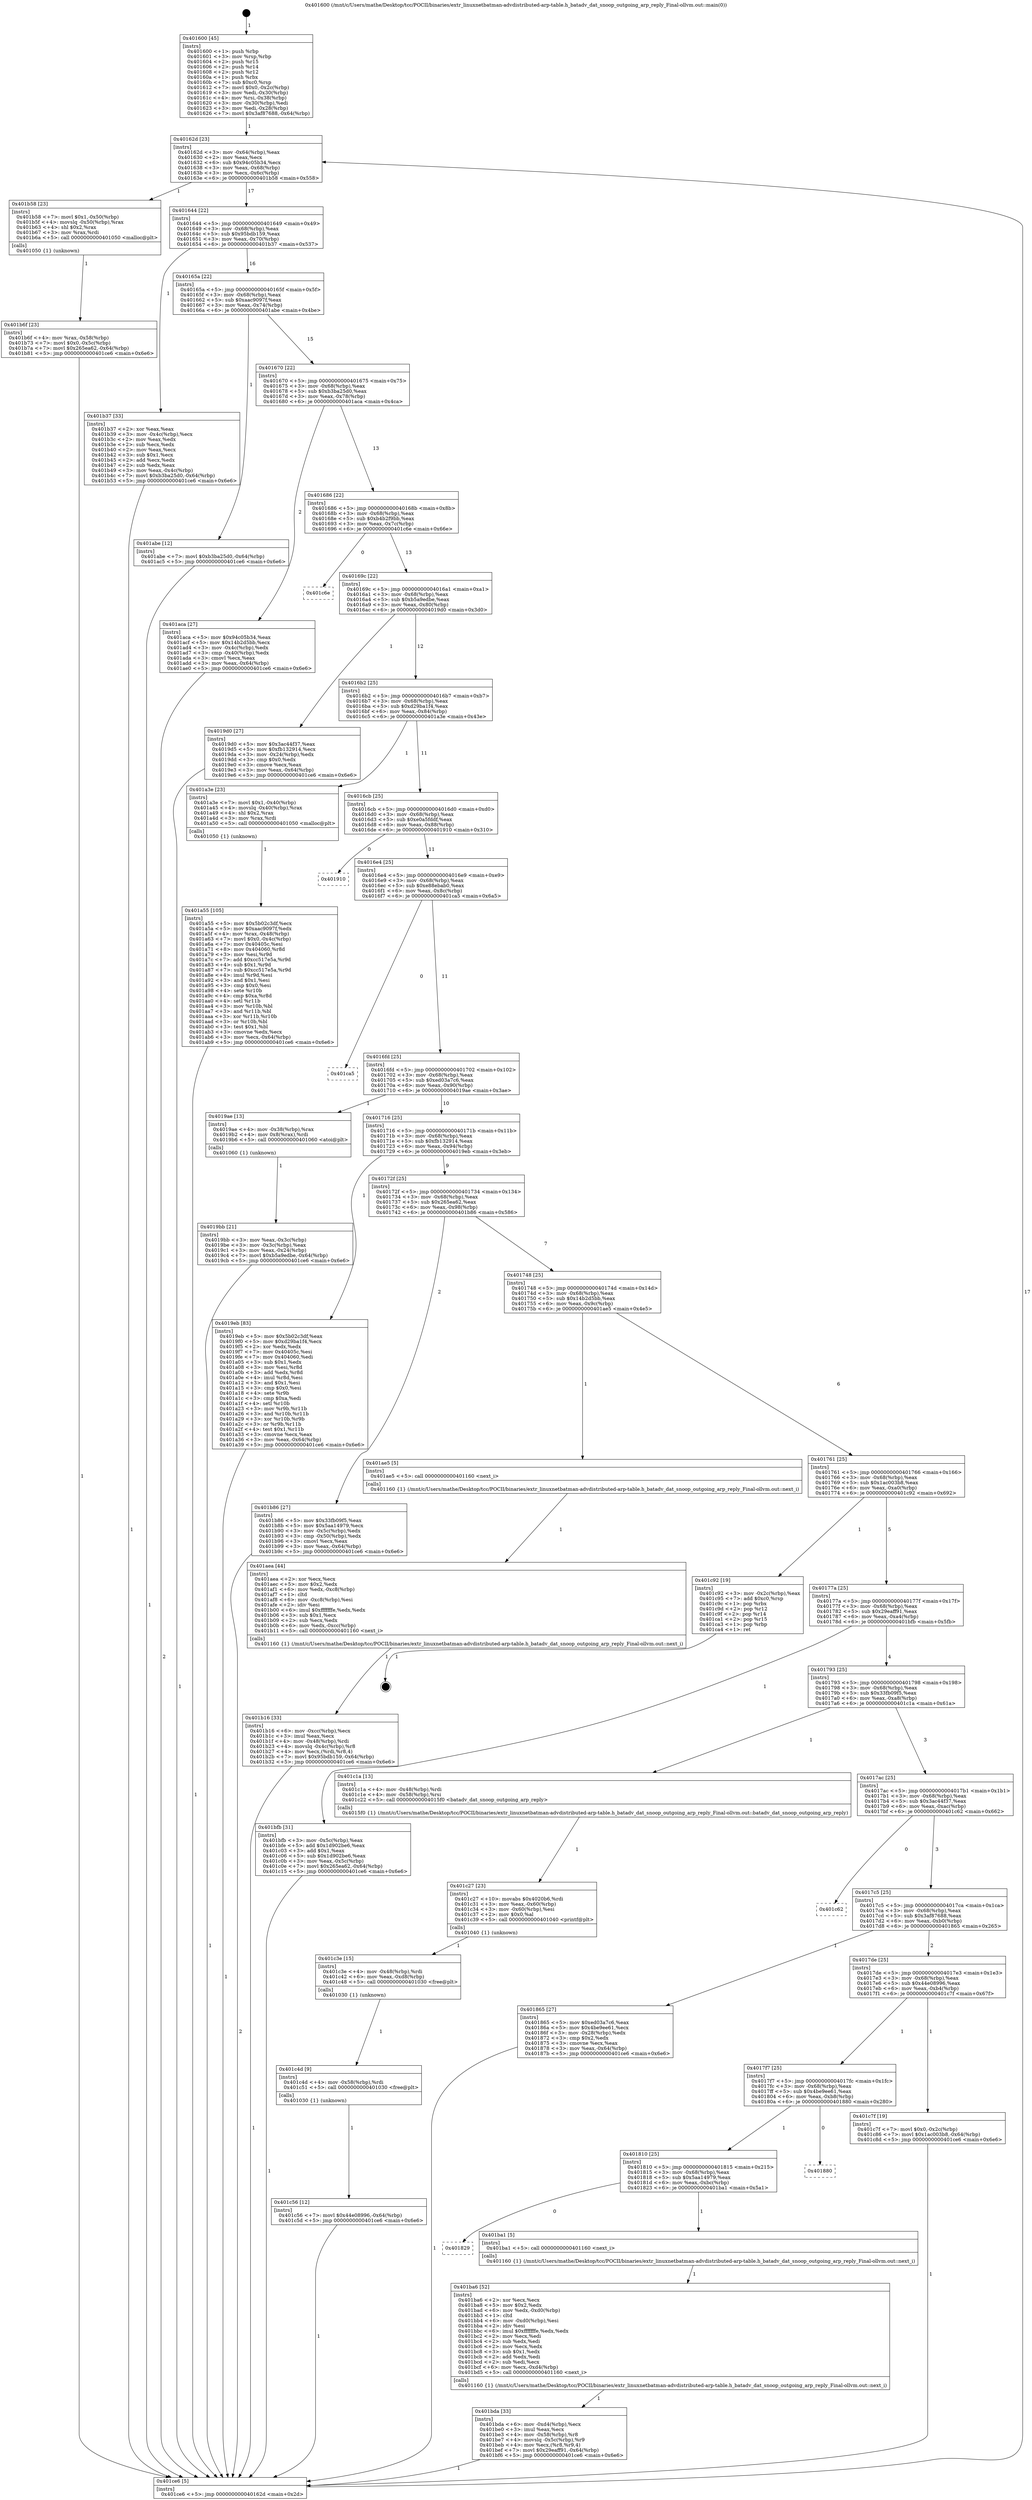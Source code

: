 digraph "0x401600" {
  label = "0x401600 (/mnt/c/Users/mathe/Desktop/tcc/POCII/binaries/extr_linuxnetbatman-advdistributed-arp-table.h_batadv_dat_snoop_outgoing_arp_reply_Final-ollvm.out::main(0))"
  labelloc = "t"
  node[shape=record]

  Entry [label="",width=0.3,height=0.3,shape=circle,fillcolor=black,style=filled]
  "0x40162d" [label="{
     0x40162d [23]\l
     | [instrs]\l
     &nbsp;&nbsp;0x40162d \<+3\>: mov -0x64(%rbp),%eax\l
     &nbsp;&nbsp;0x401630 \<+2\>: mov %eax,%ecx\l
     &nbsp;&nbsp;0x401632 \<+6\>: sub $0x94c05b34,%ecx\l
     &nbsp;&nbsp;0x401638 \<+3\>: mov %eax,-0x68(%rbp)\l
     &nbsp;&nbsp;0x40163b \<+3\>: mov %ecx,-0x6c(%rbp)\l
     &nbsp;&nbsp;0x40163e \<+6\>: je 0000000000401b58 \<main+0x558\>\l
  }"]
  "0x401b58" [label="{
     0x401b58 [23]\l
     | [instrs]\l
     &nbsp;&nbsp;0x401b58 \<+7\>: movl $0x1,-0x50(%rbp)\l
     &nbsp;&nbsp;0x401b5f \<+4\>: movslq -0x50(%rbp),%rax\l
     &nbsp;&nbsp;0x401b63 \<+4\>: shl $0x2,%rax\l
     &nbsp;&nbsp;0x401b67 \<+3\>: mov %rax,%rdi\l
     &nbsp;&nbsp;0x401b6a \<+5\>: call 0000000000401050 \<malloc@plt\>\l
     | [calls]\l
     &nbsp;&nbsp;0x401050 \{1\} (unknown)\l
  }"]
  "0x401644" [label="{
     0x401644 [22]\l
     | [instrs]\l
     &nbsp;&nbsp;0x401644 \<+5\>: jmp 0000000000401649 \<main+0x49\>\l
     &nbsp;&nbsp;0x401649 \<+3\>: mov -0x68(%rbp),%eax\l
     &nbsp;&nbsp;0x40164c \<+5\>: sub $0x95bdb159,%eax\l
     &nbsp;&nbsp;0x401651 \<+3\>: mov %eax,-0x70(%rbp)\l
     &nbsp;&nbsp;0x401654 \<+6\>: je 0000000000401b37 \<main+0x537\>\l
  }"]
  Exit [label="",width=0.3,height=0.3,shape=circle,fillcolor=black,style=filled,peripheries=2]
  "0x401b37" [label="{
     0x401b37 [33]\l
     | [instrs]\l
     &nbsp;&nbsp;0x401b37 \<+2\>: xor %eax,%eax\l
     &nbsp;&nbsp;0x401b39 \<+3\>: mov -0x4c(%rbp),%ecx\l
     &nbsp;&nbsp;0x401b3c \<+2\>: mov %eax,%edx\l
     &nbsp;&nbsp;0x401b3e \<+2\>: sub %ecx,%edx\l
     &nbsp;&nbsp;0x401b40 \<+2\>: mov %eax,%ecx\l
     &nbsp;&nbsp;0x401b42 \<+3\>: sub $0x1,%ecx\l
     &nbsp;&nbsp;0x401b45 \<+2\>: add %ecx,%edx\l
     &nbsp;&nbsp;0x401b47 \<+2\>: sub %edx,%eax\l
     &nbsp;&nbsp;0x401b49 \<+3\>: mov %eax,-0x4c(%rbp)\l
     &nbsp;&nbsp;0x401b4c \<+7\>: movl $0xb3ba25d0,-0x64(%rbp)\l
     &nbsp;&nbsp;0x401b53 \<+5\>: jmp 0000000000401ce6 \<main+0x6e6\>\l
  }"]
  "0x40165a" [label="{
     0x40165a [22]\l
     | [instrs]\l
     &nbsp;&nbsp;0x40165a \<+5\>: jmp 000000000040165f \<main+0x5f\>\l
     &nbsp;&nbsp;0x40165f \<+3\>: mov -0x68(%rbp),%eax\l
     &nbsp;&nbsp;0x401662 \<+5\>: sub $0xaac9097f,%eax\l
     &nbsp;&nbsp;0x401667 \<+3\>: mov %eax,-0x74(%rbp)\l
     &nbsp;&nbsp;0x40166a \<+6\>: je 0000000000401abe \<main+0x4be\>\l
  }"]
  "0x401c56" [label="{
     0x401c56 [12]\l
     | [instrs]\l
     &nbsp;&nbsp;0x401c56 \<+7\>: movl $0x44e08996,-0x64(%rbp)\l
     &nbsp;&nbsp;0x401c5d \<+5\>: jmp 0000000000401ce6 \<main+0x6e6\>\l
  }"]
  "0x401abe" [label="{
     0x401abe [12]\l
     | [instrs]\l
     &nbsp;&nbsp;0x401abe \<+7\>: movl $0xb3ba25d0,-0x64(%rbp)\l
     &nbsp;&nbsp;0x401ac5 \<+5\>: jmp 0000000000401ce6 \<main+0x6e6\>\l
  }"]
  "0x401670" [label="{
     0x401670 [22]\l
     | [instrs]\l
     &nbsp;&nbsp;0x401670 \<+5\>: jmp 0000000000401675 \<main+0x75\>\l
     &nbsp;&nbsp;0x401675 \<+3\>: mov -0x68(%rbp),%eax\l
     &nbsp;&nbsp;0x401678 \<+5\>: sub $0xb3ba25d0,%eax\l
     &nbsp;&nbsp;0x40167d \<+3\>: mov %eax,-0x78(%rbp)\l
     &nbsp;&nbsp;0x401680 \<+6\>: je 0000000000401aca \<main+0x4ca\>\l
  }"]
  "0x401c4d" [label="{
     0x401c4d [9]\l
     | [instrs]\l
     &nbsp;&nbsp;0x401c4d \<+4\>: mov -0x58(%rbp),%rdi\l
     &nbsp;&nbsp;0x401c51 \<+5\>: call 0000000000401030 \<free@plt\>\l
     | [calls]\l
     &nbsp;&nbsp;0x401030 \{1\} (unknown)\l
  }"]
  "0x401aca" [label="{
     0x401aca [27]\l
     | [instrs]\l
     &nbsp;&nbsp;0x401aca \<+5\>: mov $0x94c05b34,%eax\l
     &nbsp;&nbsp;0x401acf \<+5\>: mov $0x14b2d5bb,%ecx\l
     &nbsp;&nbsp;0x401ad4 \<+3\>: mov -0x4c(%rbp),%edx\l
     &nbsp;&nbsp;0x401ad7 \<+3\>: cmp -0x40(%rbp),%edx\l
     &nbsp;&nbsp;0x401ada \<+3\>: cmovl %ecx,%eax\l
     &nbsp;&nbsp;0x401add \<+3\>: mov %eax,-0x64(%rbp)\l
     &nbsp;&nbsp;0x401ae0 \<+5\>: jmp 0000000000401ce6 \<main+0x6e6\>\l
  }"]
  "0x401686" [label="{
     0x401686 [22]\l
     | [instrs]\l
     &nbsp;&nbsp;0x401686 \<+5\>: jmp 000000000040168b \<main+0x8b\>\l
     &nbsp;&nbsp;0x40168b \<+3\>: mov -0x68(%rbp),%eax\l
     &nbsp;&nbsp;0x40168e \<+5\>: sub $0xb4b2f9bb,%eax\l
     &nbsp;&nbsp;0x401693 \<+3\>: mov %eax,-0x7c(%rbp)\l
     &nbsp;&nbsp;0x401696 \<+6\>: je 0000000000401c6e \<main+0x66e\>\l
  }"]
  "0x401c3e" [label="{
     0x401c3e [15]\l
     | [instrs]\l
     &nbsp;&nbsp;0x401c3e \<+4\>: mov -0x48(%rbp),%rdi\l
     &nbsp;&nbsp;0x401c42 \<+6\>: mov %eax,-0xd8(%rbp)\l
     &nbsp;&nbsp;0x401c48 \<+5\>: call 0000000000401030 \<free@plt\>\l
     | [calls]\l
     &nbsp;&nbsp;0x401030 \{1\} (unknown)\l
  }"]
  "0x401c6e" [label="{
     0x401c6e\l
  }", style=dashed]
  "0x40169c" [label="{
     0x40169c [22]\l
     | [instrs]\l
     &nbsp;&nbsp;0x40169c \<+5\>: jmp 00000000004016a1 \<main+0xa1\>\l
     &nbsp;&nbsp;0x4016a1 \<+3\>: mov -0x68(%rbp),%eax\l
     &nbsp;&nbsp;0x4016a4 \<+5\>: sub $0xb5a9edbe,%eax\l
     &nbsp;&nbsp;0x4016a9 \<+3\>: mov %eax,-0x80(%rbp)\l
     &nbsp;&nbsp;0x4016ac \<+6\>: je 00000000004019d0 \<main+0x3d0\>\l
  }"]
  "0x401c27" [label="{
     0x401c27 [23]\l
     | [instrs]\l
     &nbsp;&nbsp;0x401c27 \<+10\>: movabs $0x4020b6,%rdi\l
     &nbsp;&nbsp;0x401c31 \<+3\>: mov %eax,-0x60(%rbp)\l
     &nbsp;&nbsp;0x401c34 \<+3\>: mov -0x60(%rbp),%esi\l
     &nbsp;&nbsp;0x401c37 \<+2\>: mov $0x0,%al\l
     &nbsp;&nbsp;0x401c39 \<+5\>: call 0000000000401040 \<printf@plt\>\l
     | [calls]\l
     &nbsp;&nbsp;0x401040 \{1\} (unknown)\l
  }"]
  "0x4019d0" [label="{
     0x4019d0 [27]\l
     | [instrs]\l
     &nbsp;&nbsp;0x4019d0 \<+5\>: mov $0x3ac44f37,%eax\l
     &nbsp;&nbsp;0x4019d5 \<+5\>: mov $0xfb132914,%ecx\l
     &nbsp;&nbsp;0x4019da \<+3\>: mov -0x24(%rbp),%edx\l
     &nbsp;&nbsp;0x4019dd \<+3\>: cmp $0x0,%edx\l
     &nbsp;&nbsp;0x4019e0 \<+3\>: cmove %ecx,%eax\l
     &nbsp;&nbsp;0x4019e3 \<+3\>: mov %eax,-0x64(%rbp)\l
     &nbsp;&nbsp;0x4019e6 \<+5\>: jmp 0000000000401ce6 \<main+0x6e6\>\l
  }"]
  "0x4016b2" [label="{
     0x4016b2 [25]\l
     | [instrs]\l
     &nbsp;&nbsp;0x4016b2 \<+5\>: jmp 00000000004016b7 \<main+0xb7\>\l
     &nbsp;&nbsp;0x4016b7 \<+3\>: mov -0x68(%rbp),%eax\l
     &nbsp;&nbsp;0x4016ba \<+5\>: sub $0xd29ba1f4,%eax\l
     &nbsp;&nbsp;0x4016bf \<+6\>: mov %eax,-0x84(%rbp)\l
     &nbsp;&nbsp;0x4016c5 \<+6\>: je 0000000000401a3e \<main+0x43e\>\l
  }"]
  "0x401bda" [label="{
     0x401bda [33]\l
     | [instrs]\l
     &nbsp;&nbsp;0x401bda \<+6\>: mov -0xd4(%rbp),%ecx\l
     &nbsp;&nbsp;0x401be0 \<+3\>: imul %eax,%ecx\l
     &nbsp;&nbsp;0x401be3 \<+4\>: mov -0x58(%rbp),%r8\l
     &nbsp;&nbsp;0x401be7 \<+4\>: movslq -0x5c(%rbp),%r9\l
     &nbsp;&nbsp;0x401beb \<+4\>: mov %ecx,(%r8,%r9,4)\l
     &nbsp;&nbsp;0x401bef \<+7\>: movl $0x29eaff91,-0x64(%rbp)\l
     &nbsp;&nbsp;0x401bf6 \<+5\>: jmp 0000000000401ce6 \<main+0x6e6\>\l
  }"]
  "0x401a3e" [label="{
     0x401a3e [23]\l
     | [instrs]\l
     &nbsp;&nbsp;0x401a3e \<+7\>: movl $0x1,-0x40(%rbp)\l
     &nbsp;&nbsp;0x401a45 \<+4\>: movslq -0x40(%rbp),%rax\l
     &nbsp;&nbsp;0x401a49 \<+4\>: shl $0x2,%rax\l
     &nbsp;&nbsp;0x401a4d \<+3\>: mov %rax,%rdi\l
     &nbsp;&nbsp;0x401a50 \<+5\>: call 0000000000401050 \<malloc@plt\>\l
     | [calls]\l
     &nbsp;&nbsp;0x401050 \{1\} (unknown)\l
  }"]
  "0x4016cb" [label="{
     0x4016cb [25]\l
     | [instrs]\l
     &nbsp;&nbsp;0x4016cb \<+5\>: jmp 00000000004016d0 \<main+0xd0\>\l
     &nbsp;&nbsp;0x4016d0 \<+3\>: mov -0x68(%rbp),%eax\l
     &nbsp;&nbsp;0x4016d3 \<+5\>: sub $0xe0a5fddf,%eax\l
     &nbsp;&nbsp;0x4016d8 \<+6\>: mov %eax,-0x88(%rbp)\l
     &nbsp;&nbsp;0x4016de \<+6\>: je 0000000000401910 \<main+0x310\>\l
  }"]
  "0x401ba6" [label="{
     0x401ba6 [52]\l
     | [instrs]\l
     &nbsp;&nbsp;0x401ba6 \<+2\>: xor %ecx,%ecx\l
     &nbsp;&nbsp;0x401ba8 \<+5\>: mov $0x2,%edx\l
     &nbsp;&nbsp;0x401bad \<+6\>: mov %edx,-0xd0(%rbp)\l
     &nbsp;&nbsp;0x401bb3 \<+1\>: cltd\l
     &nbsp;&nbsp;0x401bb4 \<+6\>: mov -0xd0(%rbp),%esi\l
     &nbsp;&nbsp;0x401bba \<+2\>: idiv %esi\l
     &nbsp;&nbsp;0x401bbc \<+6\>: imul $0xfffffffe,%edx,%edx\l
     &nbsp;&nbsp;0x401bc2 \<+2\>: mov %ecx,%edi\l
     &nbsp;&nbsp;0x401bc4 \<+2\>: sub %edx,%edi\l
     &nbsp;&nbsp;0x401bc6 \<+2\>: mov %ecx,%edx\l
     &nbsp;&nbsp;0x401bc8 \<+3\>: sub $0x1,%edx\l
     &nbsp;&nbsp;0x401bcb \<+2\>: add %edx,%edi\l
     &nbsp;&nbsp;0x401bcd \<+2\>: sub %edi,%ecx\l
     &nbsp;&nbsp;0x401bcf \<+6\>: mov %ecx,-0xd4(%rbp)\l
     &nbsp;&nbsp;0x401bd5 \<+5\>: call 0000000000401160 \<next_i\>\l
     | [calls]\l
     &nbsp;&nbsp;0x401160 \{1\} (/mnt/c/Users/mathe/Desktop/tcc/POCII/binaries/extr_linuxnetbatman-advdistributed-arp-table.h_batadv_dat_snoop_outgoing_arp_reply_Final-ollvm.out::next_i)\l
  }"]
  "0x401910" [label="{
     0x401910\l
  }", style=dashed]
  "0x4016e4" [label="{
     0x4016e4 [25]\l
     | [instrs]\l
     &nbsp;&nbsp;0x4016e4 \<+5\>: jmp 00000000004016e9 \<main+0xe9\>\l
     &nbsp;&nbsp;0x4016e9 \<+3\>: mov -0x68(%rbp),%eax\l
     &nbsp;&nbsp;0x4016ec \<+5\>: sub $0xe88ebab0,%eax\l
     &nbsp;&nbsp;0x4016f1 \<+6\>: mov %eax,-0x8c(%rbp)\l
     &nbsp;&nbsp;0x4016f7 \<+6\>: je 0000000000401ca5 \<main+0x6a5\>\l
  }"]
  "0x401829" [label="{
     0x401829\l
  }", style=dashed]
  "0x401ca5" [label="{
     0x401ca5\l
  }", style=dashed]
  "0x4016fd" [label="{
     0x4016fd [25]\l
     | [instrs]\l
     &nbsp;&nbsp;0x4016fd \<+5\>: jmp 0000000000401702 \<main+0x102\>\l
     &nbsp;&nbsp;0x401702 \<+3\>: mov -0x68(%rbp),%eax\l
     &nbsp;&nbsp;0x401705 \<+5\>: sub $0xed03a7c6,%eax\l
     &nbsp;&nbsp;0x40170a \<+6\>: mov %eax,-0x90(%rbp)\l
     &nbsp;&nbsp;0x401710 \<+6\>: je 00000000004019ae \<main+0x3ae\>\l
  }"]
  "0x401ba1" [label="{
     0x401ba1 [5]\l
     | [instrs]\l
     &nbsp;&nbsp;0x401ba1 \<+5\>: call 0000000000401160 \<next_i\>\l
     | [calls]\l
     &nbsp;&nbsp;0x401160 \{1\} (/mnt/c/Users/mathe/Desktop/tcc/POCII/binaries/extr_linuxnetbatman-advdistributed-arp-table.h_batadv_dat_snoop_outgoing_arp_reply_Final-ollvm.out::next_i)\l
  }"]
  "0x4019ae" [label="{
     0x4019ae [13]\l
     | [instrs]\l
     &nbsp;&nbsp;0x4019ae \<+4\>: mov -0x38(%rbp),%rax\l
     &nbsp;&nbsp;0x4019b2 \<+4\>: mov 0x8(%rax),%rdi\l
     &nbsp;&nbsp;0x4019b6 \<+5\>: call 0000000000401060 \<atoi@plt\>\l
     | [calls]\l
     &nbsp;&nbsp;0x401060 \{1\} (unknown)\l
  }"]
  "0x401716" [label="{
     0x401716 [25]\l
     | [instrs]\l
     &nbsp;&nbsp;0x401716 \<+5\>: jmp 000000000040171b \<main+0x11b\>\l
     &nbsp;&nbsp;0x40171b \<+3\>: mov -0x68(%rbp),%eax\l
     &nbsp;&nbsp;0x40171e \<+5\>: sub $0xfb132914,%eax\l
     &nbsp;&nbsp;0x401723 \<+6\>: mov %eax,-0x94(%rbp)\l
     &nbsp;&nbsp;0x401729 \<+6\>: je 00000000004019eb \<main+0x3eb\>\l
  }"]
  "0x401810" [label="{
     0x401810 [25]\l
     | [instrs]\l
     &nbsp;&nbsp;0x401810 \<+5\>: jmp 0000000000401815 \<main+0x215\>\l
     &nbsp;&nbsp;0x401815 \<+3\>: mov -0x68(%rbp),%eax\l
     &nbsp;&nbsp;0x401818 \<+5\>: sub $0x5aa14979,%eax\l
     &nbsp;&nbsp;0x40181d \<+6\>: mov %eax,-0xbc(%rbp)\l
     &nbsp;&nbsp;0x401823 \<+6\>: je 0000000000401ba1 \<main+0x5a1\>\l
  }"]
  "0x4019eb" [label="{
     0x4019eb [83]\l
     | [instrs]\l
     &nbsp;&nbsp;0x4019eb \<+5\>: mov $0x5b02c3df,%eax\l
     &nbsp;&nbsp;0x4019f0 \<+5\>: mov $0xd29ba1f4,%ecx\l
     &nbsp;&nbsp;0x4019f5 \<+2\>: xor %edx,%edx\l
     &nbsp;&nbsp;0x4019f7 \<+7\>: mov 0x40405c,%esi\l
     &nbsp;&nbsp;0x4019fe \<+7\>: mov 0x404060,%edi\l
     &nbsp;&nbsp;0x401a05 \<+3\>: sub $0x1,%edx\l
     &nbsp;&nbsp;0x401a08 \<+3\>: mov %esi,%r8d\l
     &nbsp;&nbsp;0x401a0b \<+3\>: add %edx,%r8d\l
     &nbsp;&nbsp;0x401a0e \<+4\>: imul %r8d,%esi\l
     &nbsp;&nbsp;0x401a12 \<+3\>: and $0x1,%esi\l
     &nbsp;&nbsp;0x401a15 \<+3\>: cmp $0x0,%esi\l
     &nbsp;&nbsp;0x401a18 \<+4\>: sete %r9b\l
     &nbsp;&nbsp;0x401a1c \<+3\>: cmp $0xa,%edi\l
     &nbsp;&nbsp;0x401a1f \<+4\>: setl %r10b\l
     &nbsp;&nbsp;0x401a23 \<+3\>: mov %r9b,%r11b\l
     &nbsp;&nbsp;0x401a26 \<+3\>: and %r10b,%r11b\l
     &nbsp;&nbsp;0x401a29 \<+3\>: xor %r10b,%r9b\l
     &nbsp;&nbsp;0x401a2c \<+3\>: or %r9b,%r11b\l
     &nbsp;&nbsp;0x401a2f \<+4\>: test $0x1,%r11b\l
     &nbsp;&nbsp;0x401a33 \<+3\>: cmovne %ecx,%eax\l
     &nbsp;&nbsp;0x401a36 \<+3\>: mov %eax,-0x64(%rbp)\l
     &nbsp;&nbsp;0x401a39 \<+5\>: jmp 0000000000401ce6 \<main+0x6e6\>\l
  }"]
  "0x40172f" [label="{
     0x40172f [25]\l
     | [instrs]\l
     &nbsp;&nbsp;0x40172f \<+5\>: jmp 0000000000401734 \<main+0x134\>\l
     &nbsp;&nbsp;0x401734 \<+3\>: mov -0x68(%rbp),%eax\l
     &nbsp;&nbsp;0x401737 \<+5\>: sub $0x265ea62,%eax\l
     &nbsp;&nbsp;0x40173c \<+6\>: mov %eax,-0x98(%rbp)\l
     &nbsp;&nbsp;0x401742 \<+6\>: je 0000000000401b86 \<main+0x586\>\l
  }"]
  "0x401880" [label="{
     0x401880\l
  }", style=dashed]
  "0x401b86" [label="{
     0x401b86 [27]\l
     | [instrs]\l
     &nbsp;&nbsp;0x401b86 \<+5\>: mov $0x33fb09f5,%eax\l
     &nbsp;&nbsp;0x401b8b \<+5\>: mov $0x5aa14979,%ecx\l
     &nbsp;&nbsp;0x401b90 \<+3\>: mov -0x5c(%rbp),%edx\l
     &nbsp;&nbsp;0x401b93 \<+3\>: cmp -0x50(%rbp),%edx\l
     &nbsp;&nbsp;0x401b96 \<+3\>: cmovl %ecx,%eax\l
     &nbsp;&nbsp;0x401b99 \<+3\>: mov %eax,-0x64(%rbp)\l
     &nbsp;&nbsp;0x401b9c \<+5\>: jmp 0000000000401ce6 \<main+0x6e6\>\l
  }"]
  "0x401748" [label="{
     0x401748 [25]\l
     | [instrs]\l
     &nbsp;&nbsp;0x401748 \<+5\>: jmp 000000000040174d \<main+0x14d\>\l
     &nbsp;&nbsp;0x40174d \<+3\>: mov -0x68(%rbp),%eax\l
     &nbsp;&nbsp;0x401750 \<+5\>: sub $0x14b2d5bb,%eax\l
     &nbsp;&nbsp;0x401755 \<+6\>: mov %eax,-0x9c(%rbp)\l
     &nbsp;&nbsp;0x40175b \<+6\>: je 0000000000401ae5 \<main+0x4e5\>\l
  }"]
  "0x4017f7" [label="{
     0x4017f7 [25]\l
     | [instrs]\l
     &nbsp;&nbsp;0x4017f7 \<+5\>: jmp 00000000004017fc \<main+0x1fc\>\l
     &nbsp;&nbsp;0x4017fc \<+3\>: mov -0x68(%rbp),%eax\l
     &nbsp;&nbsp;0x4017ff \<+5\>: sub $0x4be9ee61,%eax\l
     &nbsp;&nbsp;0x401804 \<+6\>: mov %eax,-0xb8(%rbp)\l
     &nbsp;&nbsp;0x40180a \<+6\>: je 0000000000401880 \<main+0x280\>\l
  }"]
  "0x401ae5" [label="{
     0x401ae5 [5]\l
     | [instrs]\l
     &nbsp;&nbsp;0x401ae5 \<+5\>: call 0000000000401160 \<next_i\>\l
     | [calls]\l
     &nbsp;&nbsp;0x401160 \{1\} (/mnt/c/Users/mathe/Desktop/tcc/POCII/binaries/extr_linuxnetbatman-advdistributed-arp-table.h_batadv_dat_snoop_outgoing_arp_reply_Final-ollvm.out::next_i)\l
  }"]
  "0x401761" [label="{
     0x401761 [25]\l
     | [instrs]\l
     &nbsp;&nbsp;0x401761 \<+5\>: jmp 0000000000401766 \<main+0x166\>\l
     &nbsp;&nbsp;0x401766 \<+3\>: mov -0x68(%rbp),%eax\l
     &nbsp;&nbsp;0x401769 \<+5\>: sub $0x1ac003b8,%eax\l
     &nbsp;&nbsp;0x40176e \<+6\>: mov %eax,-0xa0(%rbp)\l
     &nbsp;&nbsp;0x401774 \<+6\>: je 0000000000401c92 \<main+0x692\>\l
  }"]
  "0x401c7f" [label="{
     0x401c7f [19]\l
     | [instrs]\l
     &nbsp;&nbsp;0x401c7f \<+7\>: movl $0x0,-0x2c(%rbp)\l
     &nbsp;&nbsp;0x401c86 \<+7\>: movl $0x1ac003b8,-0x64(%rbp)\l
     &nbsp;&nbsp;0x401c8d \<+5\>: jmp 0000000000401ce6 \<main+0x6e6\>\l
  }"]
  "0x401c92" [label="{
     0x401c92 [19]\l
     | [instrs]\l
     &nbsp;&nbsp;0x401c92 \<+3\>: mov -0x2c(%rbp),%eax\l
     &nbsp;&nbsp;0x401c95 \<+7\>: add $0xc0,%rsp\l
     &nbsp;&nbsp;0x401c9c \<+1\>: pop %rbx\l
     &nbsp;&nbsp;0x401c9d \<+2\>: pop %r12\l
     &nbsp;&nbsp;0x401c9f \<+2\>: pop %r14\l
     &nbsp;&nbsp;0x401ca1 \<+2\>: pop %r15\l
     &nbsp;&nbsp;0x401ca3 \<+1\>: pop %rbp\l
     &nbsp;&nbsp;0x401ca4 \<+1\>: ret\l
  }"]
  "0x40177a" [label="{
     0x40177a [25]\l
     | [instrs]\l
     &nbsp;&nbsp;0x40177a \<+5\>: jmp 000000000040177f \<main+0x17f\>\l
     &nbsp;&nbsp;0x40177f \<+3\>: mov -0x68(%rbp),%eax\l
     &nbsp;&nbsp;0x401782 \<+5\>: sub $0x29eaff91,%eax\l
     &nbsp;&nbsp;0x401787 \<+6\>: mov %eax,-0xa4(%rbp)\l
     &nbsp;&nbsp;0x40178d \<+6\>: je 0000000000401bfb \<main+0x5fb\>\l
  }"]
  "0x401b6f" [label="{
     0x401b6f [23]\l
     | [instrs]\l
     &nbsp;&nbsp;0x401b6f \<+4\>: mov %rax,-0x58(%rbp)\l
     &nbsp;&nbsp;0x401b73 \<+7\>: movl $0x0,-0x5c(%rbp)\l
     &nbsp;&nbsp;0x401b7a \<+7\>: movl $0x265ea62,-0x64(%rbp)\l
     &nbsp;&nbsp;0x401b81 \<+5\>: jmp 0000000000401ce6 \<main+0x6e6\>\l
  }"]
  "0x401bfb" [label="{
     0x401bfb [31]\l
     | [instrs]\l
     &nbsp;&nbsp;0x401bfb \<+3\>: mov -0x5c(%rbp),%eax\l
     &nbsp;&nbsp;0x401bfe \<+5\>: add $0x1d902be6,%eax\l
     &nbsp;&nbsp;0x401c03 \<+3\>: add $0x1,%eax\l
     &nbsp;&nbsp;0x401c06 \<+5\>: sub $0x1d902be6,%eax\l
     &nbsp;&nbsp;0x401c0b \<+3\>: mov %eax,-0x5c(%rbp)\l
     &nbsp;&nbsp;0x401c0e \<+7\>: movl $0x265ea62,-0x64(%rbp)\l
     &nbsp;&nbsp;0x401c15 \<+5\>: jmp 0000000000401ce6 \<main+0x6e6\>\l
  }"]
  "0x401793" [label="{
     0x401793 [25]\l
     | [instrs]\l
     &nbsp;&nbsp;0x401793 \<+5\>: jmp 0000000000401798 \<main+0x198\>\l
     &nbsp;&nbsp;0x401798 \<+3\>: mov -0x68(%rbp),%eax\l
     &nbsp;&nbsp;0x40179b \<+5\>: sub $0x33fb09f5,%eax\l
     &nbsp;&nbsp;0x4017a0 \<+6\>: mov %eax,-0xa8(%rbp)\l
     &nbsp;&nbsp;0x4017a6 \<+6\>: je 0000000000401c1a \<main+0x61a\>\l
  }"]
  "0x401b16" [label="{
     0x401b16 [33]\l
     | [instrs]\l
     &nbsp;&nbsp;0x401b16 \<+6\>: mov -0xcc(%rbp),%ecx\l
     &nbsp;&nbsp;0x401b1c \<+3\>: imul %eax,%ecx\l
     &nbsp;&nbsp;0x401b1f \<+4\>: mov -0x48(%rbp),%rdi\l
     &nbsp;&nbsp;0x401b23 \<+4\>: movslq -0x4c(%rbp),%r8\l
     &nbsp;&nbsp;0x401b27 \<+4\>: mov %ecx,(%rdi,%r8,4)\l
     &nbsp;&nbsp;0x401b2b \<+7\>: movl $0x95bdb159,-0x64(%rbp)\l
     &nbsp;&nbsp;0x401b32 \<+5\>: jmp 0000000000401ce6 \<main+0x6e6\>\l
  }"]
  "0x401c1a" [label="{
     0x401c1a [13]\l
     | [instrs]\l
     &nbsp;&nbsp;0x401c1a \<+4\>: mov -0x48(%rbp),%rdi\l
     &nbsp;&nbsp;0x401c1e \<+4\>: mov -0x58(%rbp),%rsi\l
     &nbsp;&nbsp;0x401c22 \<+5\>: call 00000000004015f0 \<batadv_dat_snoop_outgoing_arp_reply\>\l
     | [calls]\l
     &nbsp;&nbsp;0x4015f0 \{1\} (/mnt/c/Users/mathe/Desktop/tcc/POCII/binaries/extr_linuxnetbatman-advdistributed-arp-table.h_batadv_dat_snoop_outgoing_arp_reply_Final-ollvm.out::batadv_dat_snoop_outgoing_arp_reply)\l
  }"]
  "0x4017ac" [label="{
     0x4017ac [25]\l
     | [instrs]\l
     &nbsp;&nbsp;0x4017ac \<+5\>: jmp 00000000004017b1 \<main+0x1b1\>\l
     &nbsp;&nbsp;0x4017b1 \<+3\>: mov -0x68(%rbp),%eax\l
     &nbsp;&nbsp;0x4017b4 \<+5\>: sub $0x3ac44f37,%eax\l
     &nbsp;&nbsp;0x4017b9 \<+6\>: mov %eax,-0xac(%rbp)\l
     &nbsp;&nbsp;0x4017bf \<+6\>: je 0000000000401c62 \<main+0x662\>\l
  }"]
  "0x401aea" [label="{
     0x401aea [44]\l
     | [instrs]\l
     &nbsp;&nbsp;0x401aea \<+2\>: xor %ecx,%ecx\l
     &nbsp;&nbsp;0x401aec \<+5\>: mov $0x2,%edx\l
     &nbsp;&nbsp;0x401af1 \<+6\>: mov %edx,-0xc8(%rbp)\l
     &nbsp;&nbsp;0x401af7 \<+1\>: cltd\l
     &nbsp;&nbsp;0x401af8 \<+6\>: mov -0xc8(%rbp),%esi\l
     &nbsp;&nbsp;0x401afe \<+2\>: idiv %esi\l
     &nbsp;&nbsp;0x401b00 \<+6\>: imul $0xfffffffe,%edx,%edx\l
     &nbsp;&nbsp;0x401b06 \<+3\>: sub $0x1,%ecx\l
     &nbsp;&nbsp;0x401b09 \<+2\>: sub %ecx,%edx\l
     &nbsp;&nbsp;0x401b0b \<+6\>: mov %edx,-0xcc(%rbp)\l
     &nbsp;&nbsp;0x401b11 \<+5\>: call 0000000000401160 \<next_i\>\l
     | [calls]\l
     &nbsp;&nbsp;0x401160 \{1\} (/mnt/c/Users/mathe/Desktop/tcc/POCII/binaries/extr_linuxnetbatman-advdistributed-arp-table.h_batadv_dat_snoop_outgoing_arp_reply_Final-ollvm.out::next_i)\l
  }"]
  "0x401c62" [label="{
     0x401c62\l
  }", style=dashed]
  "0x4017c5" [label="{
     0x4017c5 [25]\l
     | [instrs]\l
     &nbsp;&nbsp;0x4017c5 \<+5\>: jmp 00000000004017ca \<main+0x1ca\>\l
     &nbsp;&nbsp;0x4017ca \<+3\>: mov -0x68(%rbp),%eax\l
     &nbsp;&nbsp;0x4017cd \<+5\>: sub $0x3af87688,%eax\l
     &nbsp;&nbsp;0x4017d2 \<+6\>: mov %eax,-0xb0(%rbp)\l
     &nbsp;&nbsp;0x4017d8 \<+6\>: je 0000000000401865 \<main+0x265\>\l
  }"]
  "0x401a55" [label="{
     0x401a55 [105]\l
     | [instrs]\l
     &nbsp;&nbsp;0x401a55 \<+5\>: mov $0x5b02c3df,%ecx\l
     &nbsp;&nbsp;0x401a5a \<+5\>: mov $0xaac9097f,%edx\l
     &nbsp;&nbsp;0x401a5f \<+4\>: mov %rax,-0x48(%rbp)\l
     &nbsp;&nbsp;0x401a63 \<+7\>: movl $0x0,-0x4c(%rbp)\l
     &nbsp;&nbsp;0x401a6a \<+7\>: mov 0x40405c,%esi\l
     &nbsp;&nbsp;0x401a71 \<+8\>: mov 0x404060,%r8d\l
     &nbsp;&nbsp;0x401a79 \<+3\>: mov %esi,%r9d\l
     &nbsp;&nbsp;0x401a7c \<+7\>: add $0xcc517e5a,%r9d\l
     &nbsp;&nbsp;0x401a83 \<+4\>: sub $0x1,%r9d\l
     &nbsp;&nbsp;0x401a87 \<+7\>: sub $0xcc517e5a,%r9d\l
     &nbsp;&nbsp;0x401a8e \<+4\>: imul %r9d,%esi\l
     &nbsp;&nbsp;0x401a92 \<+3\>: and $0x1,%esi\l
     &nbsp;&nbsp;0x401a95 \<+3\>: cmp $0x0,%esi\l
     &nbsp;&nbsp;0x401a98 \<+4\>: sete %r10b\l
     &nbsp;&nbsp;0x401a9c \<+4\>: cmp $0xa,%r8d\l
     &nbsp;&nbsp;0x401aa0 \<+4\>: setl %r11b\l
     &nbsp;&nbsp;0x401aa4 \<+3\>: mov %r10b,%bl\l
     &nbsp;&nbsp;0x401aa7 \<+3\>: and %r11b,%bl\l
     &nbsp;&nbsp;0x401aaa \<+3\>: xor %r11b,%r10b\l
     &nbsp;&nbsp;0x401aad \<+3\>: or %r10b,%bl\l
     &nbsp;&nbsp;0x401ab0 \<+3\>: test $0x1,%bl\l
     &nbsp;&nbsp;0x401ab3 \<+3\>: cmovne %edx,%ecx\l
     &nbsp;&nbsp;0x401ab6 \<+3\>: mov %ecx,-0x64(%rbp)\l
     &nbsp;&nbsp;0x401ab9 \<+5\>: jmp 0000000000401ce6 \<main+0x6e6\>\l
  }"]
  "0x401865" [label="{
     0x401865 [27]\l
     | [instrs]\l
     &nbsp;&nbsp;0x401865 \<+5\>: mov $0xed03a7c6,%eax\l
     &nbsp;&nbsp;0x40186a \<+5\>: mov $0x4be9ee61,%ecx\l
     &nbsp;&nbsp;0x40186f \<+3\>: mov -0x28(%rbp),%edx\l
     &nbsp;&nbsp;0x401872 \<+3\>: cmp $0x2,%edx\l
     &nbsp;&nbsp;0x401875 \<+3\>: cmovne %ecx,%eax\l
     &nbsp;&nbsp;0x401878 \<+3\>: mov %eax,-0x64(%rbp)\l
     &nbsp;&nbsp;0x40187b \<+5\>: jmp 0000000000401ce6 \<main+0x6e6\>\l
  }"]
  "0x4017de" [label="{
     0x4017de [25]\l
     | [instrs]\l
     &nbsp;&nbsp;0x4017de \<+5\>: jmp 00000000004017e3 \<main+0x1e3\>\l
     &nbsp;&nbsp;0x4017e3 \<+3\>: mov -0x68(%rbp),%eax\l
     &nbsp;&nbsp;0x4017e6 \<+5\>: sub $0x44e08996,%eax\l
     &nbsp;&nbsp;0x4017eb \<+6\>: mov %eax,-0xb4(%rbp)\l
     &nbsp;&nbsp;0x4017f1 \<+6\>: je 0000000000401c7f \<main+0x67f\>\l
  }"]
  "0x401ce6" [label="{
     0x401ce6 [5]\l
     | [instrs]\l
     &nbsp;&nbsp;0x401ce6 \<+5\>: jmp 000000000040162d \<main+0x2d\>\l
  }"]
  "0x401600" [label="{
     0x401600 [45]\l
     | [instrs]\l
     &nbsp;&nbsp;0x401600 \<+1\>: push %rbp\l
     &nbsp;&nbsp;0x401601 \<+3\>: mov %rsp,%rbp\l
     &nbsp;&nbsp;0x401604 \<+2\>: push %r15\l
     &nbsp;&nbsp;0x401606 \<+2\>: push %r14\l
     &nbsp;&nbsp;0x401608 \<+2\>: push %r12\l
     &nbsp;&nbsp;0x40160a \<+1\>: push %rbx\l
     &nbsp;&nbsp;0x40160b \<+7\>: sub $0xc0,%rsp\l
     &nbsp;&nbsp;0x401612 \<+7\>: movl $0x0,-0x2c(%rbp)\l
     &nbsp;&nbsp;0x401619 \<+3\>: mov %edi,-0x30(%rbp)\l
     &nbsp;&nbsp;0x40161c \<+4\>: mov %rsi,-0x38(%rbp)\l
     &nbsp;&nbsp;0x401620 \<+3\>: mov -0x30(%rbp),%edi\l
     &nbsp;&nbsp;0x401623 \<+3\>: mov %edi,-0x28(%rbp)\l
     &nbsp;&nbsp;0x401626 \<+7\>: movl $0x3af87688,-0x64(%rbp)\l
  }"]
  "0x4019bb" [label="{
     0x4019bb [21]\l
     | [instrs]\l
     &nbsp;&nbsp;0x4019bb \<+3\>: mov %eax,-0x3c(%rbp)\l
     &nbsp;&nbsp;0x4019be \<+3\>: mov -0x3c(%rbp),%eax\l
     &nbsp;&nbsp;0x4019c1 \<+3\>: mov %eax,-0x24(%rbp)\l
     &nbsp;&nbsp;0x4019c4 \<+7\>: movl $0xb5a9edbe,-0x64(%rbp)\l
     &nbsp;&nbsp;0x4019cb \<+5\>: jmp 0000000000401ce6 \<main+0x6e6\>\l
  }"]
  Entry -> "0x401600" [label=" 1"]
  "0x40162d" -> "0x401b58" [label=" 1"]
  "0x40162d" -> "0x401644" [label=" 17"]
  "0x401c92" -> Exit [label=" 1"]
  "0x401644" -> "0x401b37" [label=" 1"]
  "0x401644" -> "0x40165a" [label=" 16"]
  "0x401c7f" -> "0x401ce6" [label=" 1"]
  "0x40165a" -> "0x401abe" [label=" 1"]
  "0x40165a" -> "0x401670" [label=" 15"]
  "0x401c56" -> "0x401ce6" [label=" 1"]
  "0x401670" -> "0x401aca" [label=" 2"]
  "0x401670" -> "0x401686" [label=" 13"]
  "0x401c4d" -> "0x401c56" [label=" 1"]
  "0x401686" -> "0x401c6e" [label=" 0"]
  "0x401686" -> "0x40169c" [label=" 13"]
  "0x401c3e" -> "0x401c4d" [label=" 1"]
  "0x40169c" -> "0x4019d0" [label=" 1"]
  "0x40169c" -> "0x4016b2" [label=" 12"]
  "0x401c27" -> "0x401c3e" [label=" 1"]
  "0x4016b2" -> "0x401a3e" [label=" 1"]
  "0x4016b2" -> "0x4016cb" [label=" 11"]
  "0x401c1a" -> "0x401c27" [label=" 1"]
  "0x4016cb" -> "0x401910" [label=" 0"]
  "0x4016cb" -> "0x4016e4" [label=" 11"]
  "0x401bfb" -> "0x401ce6" [label=" 1"]
  "0x4016e4" -> "0x401ca5" [label=" 0"]
  "0x4016e4" -> "0x4016fd" [label=" 11"]
  "0x401bda" -> "0x401ce6" [label=" 1"]
  "0x4016fd" -> "0x4019ae" [label=" 1"]
  "0x4016fd" -> "0x401716" [label=" 10"]
  "0x401ba6" -> "0x401bda" [label=" 1"]
  "0x401716" -> "0x4019eb" [label=" 1"]
  "0x401716" -> "0x40172f" [label=" 9"]
  "0x401810" -> "0x401829" [label=" 0"]
  "0x40172f" -> "0x401b86" [label=" 2"]
  "0x40172f" -> "0x401748" [label=" 7"]
  "0x401810" -> "0x401ba1" [label=" 1"]
  "0x401748" -> "0x401ae5" [label=" 1"]
  "0x401748" -> "0x401761" [label=" 6"]
  "0x4017f7" -> "0x401810" [label=" 1"]
  "0x401761" -> "0x401c92" [label=" 1"]
  "0x401761" -> "0x40177a" [label=" 5"]
  "0x4017f7" -> "0x401880" [label=" 0"]
  "0x40177a" -> "0x401bfb" [label=" 1"]
  "0x40177a" -> "0x401793" [label=" 4"]
  "0x4017de" -> "0x4017f7" [label=" 1"]
  "0x401793" -> "0x401c1a" [label=" 1"]
  "0x401793" -> "0x4017ac" [label=" 3"]
  "0x4017de" -> "0x401c7f" [label=" 1"]
  "0x4017ac" -> "0x401c62" [label=" 0"]
  "0x4017ac" -> "0x4017c5" [label=" 3"]
  "0x401ba1" -> "0x401ba6" [label=" 1"]
  "0x4017c5" -> "0x401865" [label=" 1"]
  "0x4017c5" -> "0x4017de" [label=" 2"]
  "0x401865" -> "0x401ce6" [label=" 1"]
  "0x401600" -> "0x40162d" [label=" 1"]
  "0x401ce6" -> "0x40162d" [label=" 17"]
  "0x4019ae" -> "0x4019bb" [label=" 1"]
  "0x4019bb" -> "0x401ce6" [label=" 1"]
  "0x4019d0" -> "0x401ce6" [label=" 1"]
  "0x4019eb" -> "0x401ce6" [label=" 1"]
  "0x401a3e" -> "0x401a55" [label=" 1"]
  "0x401a55" -> "0x401ce6" [label=" 1"]
  "0x401abe" -> "0x401ce6" [label=" 1"]
  "0x401aca" -> "0x401ce6" [label=" 2"]
  "0x401ae5" -> "0x401aea" [label=" 1"]
  "0x401aea" -> "0x401b16" [label=" 1"]
  "0x401b16" -> "0x401ce6" [label=" 1"]
  "0x401b37" -> "0x401ce6" [label=" 1"]
  "0x401b58" -> "0x401b6f" [label=" 1"]
  "0x401b6f" -> "0x401ce6" [label=" 1"]
  "0x401b86" -> "0x401ce6" [label=" 2"]
}
